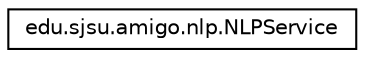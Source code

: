 digraph "Graphical Class Hierarchy"
{
  edge [fontname="Helvetica",fontsize="10",labelfontname="Helvetica",labelfontsize="10"];
  node [fontname="Helvetica",fontsize="10",shape=record];
  rankdir="LR";
  Node0 [label="edu.sjsu.amigo.nlp.NLPService",height=0.2,width=0.4,color="black", fillcolor="white", style="filled",URL="$classedu_1_1sjsu_1_1amigo_1_1nlp_1_1_n_l_p_service.html"];
}
